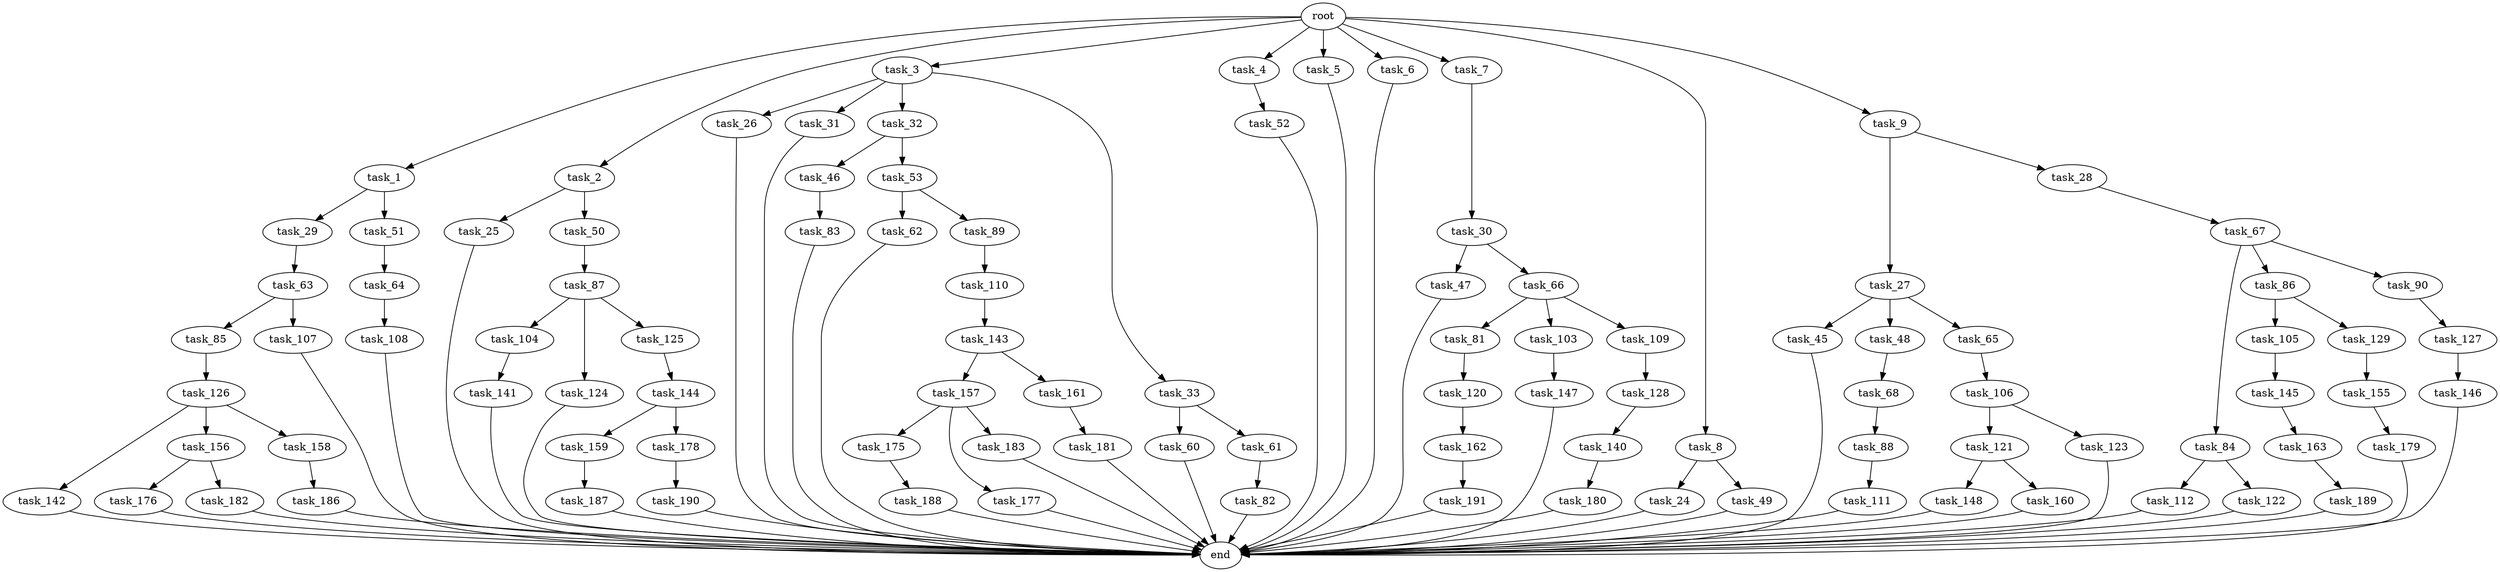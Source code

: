digraph G {
  root [size="0.000000"];
  task_1 [size="102.400000"];
  task_2 [size="102.400000"];
  task_3 [size="102.400000"];
  task_4 [size="102.400000"];
  task_5 [size="102.400000"];
  task_6 [size="102.400000"];
  task_7 [size="102.400000"];
  task_8 [size="102.400000"];
  task_9 [size="102.400000"];
  task_24 [size="54975581388.800003"];
  task_25 [size="85899345920.000000"];
  task_26 [size="13743895347.200001"];
  task_27 [size="7730941132.800000"];
  task_28 [size="7730941132.800000"];
  task_29 [size="85899345920.000000"];
  task_30 [size="3435973836.800000"];
  task_31 [size="13743895347.200001"];
  task_32 [size="13743895347.200001"];
  task_33 [size="13743895347.200001"];
  task_45 [size="3435973836.800000"];
  task_46 [size="21474836480.000000"];
  task_47 [size="42090679500.800003"];
  task_48 [size="3435973836.800000"];
  task_49 [size="54975581388.800003"];
  task_50 [size="85899345920.000000"];
  task_51 [size="85899345920.000000"];
  task_52 [size="13743895347.200001"];
  task_53 [size="21474836480.000000"];
  task_60 [size="54975581388.800003"];
  task_61 [size="54975581388.800003"];
  task_62 [size="13743895347.200001"];
  task_63 [size="69578470195.199997"];
  task_64 [size="13743895347.200001"];
  task_65 [size="3435973836.800000"];
  task_66 [size="42090679500.800003"];
  task_67 [size="42090679500.800003"];
  task_68 [size="42090679500.800003"];
  task_81 [size="30923764531.200001"];
  task_82 [size="21474836480.000000"];
  task_83 [size="69578470195.199997"];
  task_84 [size="30923764531.200001"];
  task_85 [size="42090679500.800003"];
  task_86 [size="30923764531.200001"];
  task_87 [size="3435973836.800000"];
  task_88 [size="54975581388.800003"];
  task_89 [size="13743895347.200001"];
  task_90 [size="30923764531.200001"];
  task_103 [size="30923764531.200001"];
  task_104 [size="42090679500.800003"];
  task_105 [size="7730941132.800000"];
  task_106 [size="21474836480.000000"];
  task_107 [size="42090679500.800003"];
  task_108 [size="54975581388.800003"];
  task_109 [size="30923764531.200001"];
  task_110 [size="30923764531.200001"];
  task_111 [size="7730941132.800000"];
  task_112 [size="3435973836.800000"];
  task_120 [size="69578470195.199997"];
  task_121 [size="69578470195.199997"];
  task_122 [size="3435973836.800000"];
  task_123 [size="69578470195.199997"];
  task_124 [size="42090679500.800003"];
  task_125 [size="42090679500.800003"];
  task_126 [size="3435973836.800000"];
  task_127 [size="13743895347.200001"];
  task_128 [size="13743895347.200001"];
  task_129 [size="7730941132.800000"];
  task_140 [size="3435973836.800000"];
  task_141 [size="13743895347.200001"];
  task_142 [size="7730941132.800000"];
  task_143 [size="13743895347.200001"];
  task_144 [size="69578470195.199997"];
  task_145 [size="7730941132.800000"];
  task_146 [size="13743895347.200001"];
  task_147 [size="69578470195.199997"];
  task_148 [size="69578470195.199997"];
  task_155 [size="69578470195.199997"];
  task_156 [size="7730941132.800000"];
  task_157 [size="54975581388.800003"];
  task_158 [size="7730941132.800000"];
  task_159 [size="7730941132.800000"];
  task_160 [size="69578470195.199997"];
  task_161 [size="54975581388.800003"];
  task_162 [size="85899345920.000000"];
  task_163 [size="85899345920.000000"];
  task_175 [size="69578470195.199997"];
  task_176 [size="42090679500.800003"];
  task_177 [size="69578470195.199997"];
  task_178 [size="7730941132.800000"];
  task_179 [size="42090679500.800003"];
  task_180 [size="3435973836.800000"];
  task_181 [size="21474836480.000000"];
  task_182 [size="42090679500.800003"];
  task_183 [size="69578470195.199997"];
  task_186 [size="3435973836.800000"];
  task_187 [size="69578470195.199997"];
  task_188 [size="54975581388.800003"];
  task_189 [size="3435973836.800000"];
  task_190 [size="21474836480.000000"];
  task_191 [size="69578470195.199997"];
  end [size="0.000000"];

  root -> task_1 [size="1.000000"];
  root -> task_2 [size="1.000000"];
  root -> task_3 [size="1.000000"];
  root -> task_4 [size="1.000000"];
  root -> task_5 [size="1.000000"];
  root -> task_6 [size="1.000000"];
  root -> task_7 [size="1.000000"];
  root -> task_8 [size="1.000000"];
  root -> task_9 [size="1.000000"];
  task_1 -> task_29 [size="838860800.000000"];
  task_1 -> task_51 [size="838860800.000000"];
  task_2 -> task_25 [size="838860800.000000"];
  task_2 -> task_50 [size="838860800.000000"];
  task_3 -> task_26 [size="134217728.000000"];
  task_3 -> task_31 [size="134217728.000000"];
  task_3 -> task_32 [size="134217728.000000"];
  task_3 -> task_33 [size="134217728.000000"];
  task_4 -> task_52 [size="134217728.000000"];
  task_5 -> end [size="1.000000"];
  task_6 -> end [size="1.000000"];
  task_7 -> task_30 [size="33554432.000000"];
  task_8 -> task_24 [size="536870912.000000"];
  task_8 -> task_49 [size="536870912.000000"];
  task_9 -> task_27 [size="75497472.000000"];
  task_9 -> task_28 [size="75497472.000000"];
  task_24 -> end [size="1.000000"];
  task_25 -> end [size="1.000000"];
  task_26 -> end [size="1.000000"];
  task_27 -> task_45 [size="33554432.000000"];
  task_27 -> task_48 [size="33554432.000000"];
  task_27 -> task_65 [size="33554432.000000"];
  task_28 -> task_67 [size="411041792.000000"];
  task_29 -> task_63 [size="679477248.000000"];
  task_30 -> task_47 [size="411041792.000000"];
  task_30 -> task_66 [size="411041792.000000"];
  task_31 -> end [size="1.000000"];
  task_32 -> task_46 [size="209715200.000000"];
  task_32 -> task_53 [size="209715200.000000"];
  task_33 -> task_60 [size="536870912.000000"];
  task_33 -> task_61 [size="536870912.000000"];
  task_45 -> end [size="1.000000"];
  task_46 -> task_83 [size="679477248.000000"];
  task_47 -> end [size="1.000000"];
  task_48 -> task_68 [size="411041792.000000"];
  task_49 -> end [size="1.000000"];
  task_50 -> task_87 [size="33554432.000000"];
  task_51 -> task_64 [size="134217728.000000"];
  task_52 -> end [size="1.000000"];
  task_53 -> task_62 [size="134217728.000000"];
  task_53 -> task_89 [size="134217728.000000"];
  task_60 -> end [size="1.000000"];
  task_61 -> task_82 [size="209715200.000000"];
  task_62 -> end [size="1.000000"];
  task_63 -> task_85 [size="411041792.000000"];
  task_63 -> task_107 [size="411041792.000000"];
  task_64 -> task_108 [size="536870912.000000"];
  task_65 -> task_106 [size="209715200.000000"];
  task_66 -> task_81 [size="301989888.000000"];
  task_66 -> task_103 [size="301989888.000000"];
  task_66 -> task_109 [size="301989888.000000"];
  task_67 -> task_84 [size="301989888.000000"];
  task_67 -> task_86 [size="301989888.000000"];
  task_67 -> task_90 [size="301989888.000000"];
  task_68 -> task_88 [size="536870912.000000"];
  task_81 -> task_120 [size="679477248.000000"];
  task_82 -> end [size="1.000000"];
  task_83 -> end [size="1.000000"];
  task_84 -> task_112 [size="33554432.000000"];
  task_84 -> task_122 [size="33554432.000000"];
  task_85 -> task_126 [size="33554432.000000"];
  task_86 -> task_105 [size="75497472.000000"];
  task_86 -> task_129 [size="75497472.000000"];
  task_87 -> task_104 [size="411041792.000000"];
  task_87 -> task_124 [size="411041792.000000"];
  task_87 -> task_125 [size="411041792.000000"];
  task_88 -> task_111 [size="75497472.000000"];
  task_89 -> task_110 [size="301989888.000000"];
  task_90 -> task_127 [size="134217728.000000"];
  task_103 -> task_147 [size="679477248.000000"];
  task_104 -> task_141 [size="134217728.000000"];
  task_105 -> task_145 [size="75497472.000000"];
  task_106 -> task_121 [size="679477248.000000"];
  task_106 -> task_123 [size="679477248.000000"];
  task_107 -> end [size="1.000000"];
  task_108 -> end [size="1.000000"];
  task_109 -> task_128 [size="134217728.000000"];
  task_110 -> task_143 [size="134217728.000000"];
  task_111 -> end [size="1.000000"];
  task_112 -> end [size="1.000000"];
  task_120 -> task_162 [size="838860800.000000"];
  task_121 -> task_148 [size="679477248.000000"];
  task_121 -> task_160 [size="679477248.000000"];
  task_122 -> end [size="1.000000"];
  task_123 -> end [size="1.000000"];
  task_124 -> end [size="1.000000"];
  task_125 -> task_144 [size="679477248.000000"];
  task_126 -> task_142 [size="75497472.000000"];
  task_126 -> task_156 [size="75497472.000000"];
  task_126 -> task_158 [size="75497472.000000"];
  task_127 -> task_146 [size="134217728.000000"];
  task_128 -> task_140 [size="33554432.000000"];
  task_129 -> task_155 [size="679477248.000000"];
  task_140 -> task_180 [size="33554432.000000"];
  task_141 -> end [size="1.000000"];
  task_142 -> end [size="1.000000"];
  task_143 -> task_157 [size="536870912.000000"];
  task_143 -> task_161 [size="536870912.000000"];
  task_144 -> task_159 [size="75497472.000000"];
  task_144 -> task_178 [size="75497472.000000"];
  task_145 -> task_163 [size="838860800.000000"];
  task_146 -> end [size="1.000000"];
  task_147 -> end [size="1.000000"];
  task_148 -> end [size="1.000000"];
  task_155 -> task_179 [size="411041792.000000"];
  task_156 -> task_176 [size="411041792.000000"];
  task_156 -> task_182 [size="411041792.000000"];
  task_157 -> task_175 [size="679477248.000000"];
  task_157 -> task_177 [size="679477248.000000"];
  task_157 -> task_183 [size="679477248.000000"];
  task_158 -> task_186 [size="33554432.000000"];
  task_159 -> task_187 [size="679477248.000000"];
  task_160 -> end [size="1.000000"];
  task_161 -> task_181 [size="209715200.000000"];
  task_162 -> task_191 [size="679477248.000000"];
  task_163 -> task_189 [size="33554432.000000"];
  task_175 -> task_188 [size="536870912.000000"];
  task_176 -> end [size="1.000000"];
  task_177 -> end [size="1.000000"];
  task_178 -> task_190 [size="209715200.000000"];
  task_179 -> end [size="1.000000"];
  task_180 -> end [size="1.000000"];
  task_181 -> end [size="1.000000"];
  task_182 -> end [size="1.000000"];
  task_183 -> end [size="1.000000"];
  task_186 -> end [size="1.000000"];
  task_187 -> end [size="1.000000"];
  task_188 -> end [size="1.000000"];
  task_189 -> end [size="1.000000"];
  task_190 -> end [size="1.000000"];
  task_191 -> end [size="1.000000"];
}
